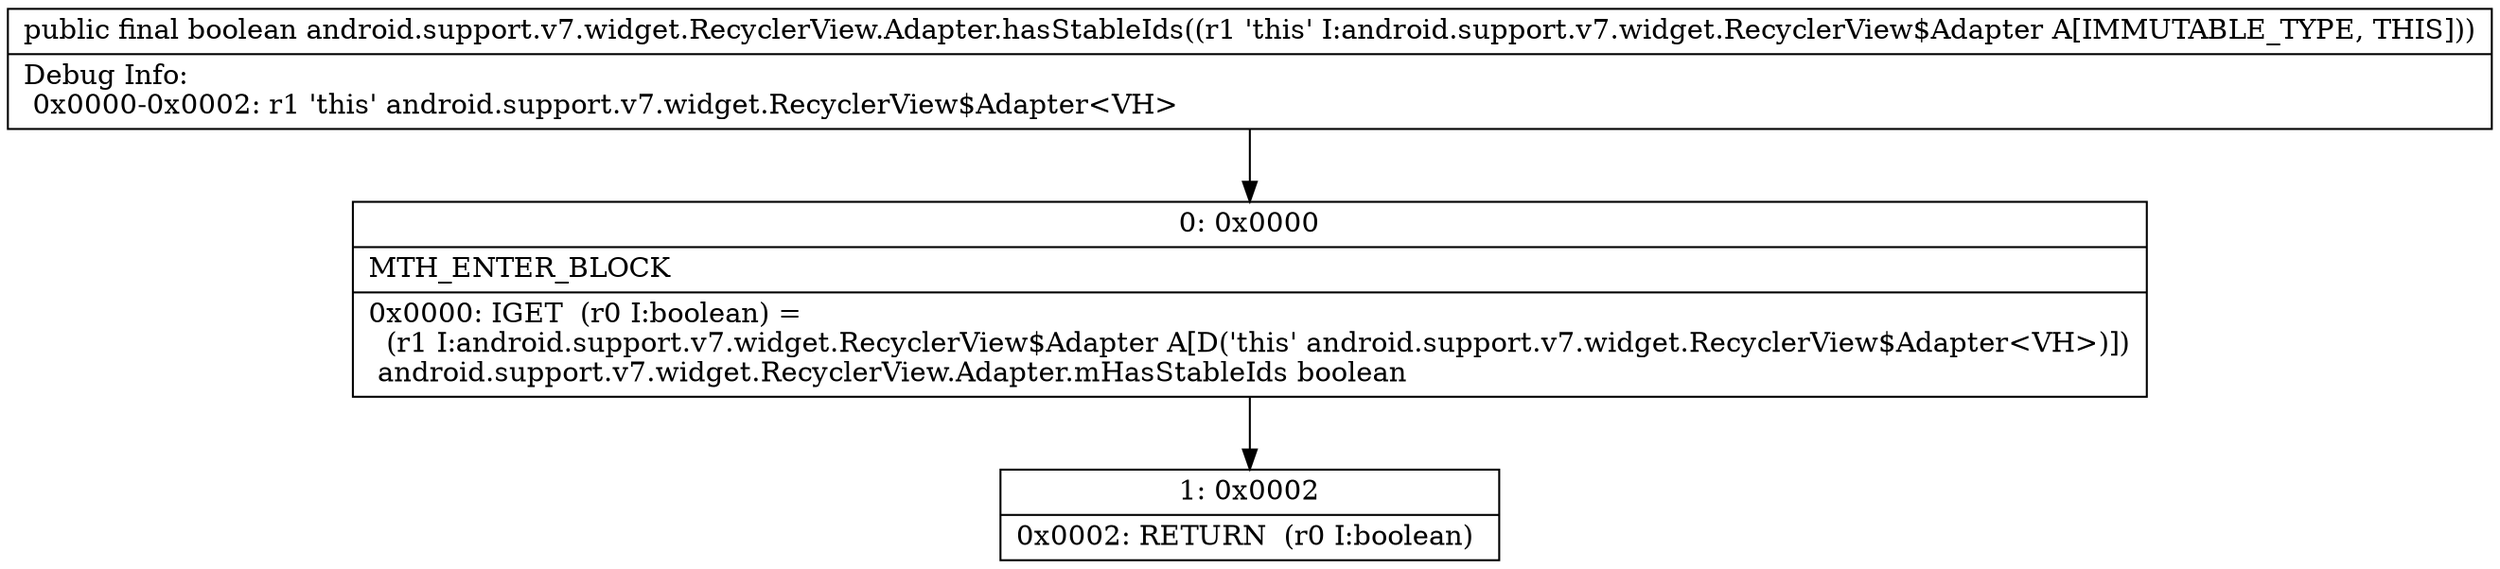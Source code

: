 digraph "CFG forandroid.support.v7.widget.RecyclerView.Adapter.hasStableIds()Z" {
Node_0 [shape=record,label="{0\:\ 0x0000|MTH_ENTER_BLOCK\l|0x0000: IGET  (r0 I:boolean) = \l  (r1 I:android.support.v7.widget.RecyclerView$Adapter A[D('this' android.support.v7.widget.RecyclerView$Adapter\<VH\>)])\l android.support.v7.widget.RecyclerView.Adapter.mHasStableIds boolean \l}"];
Node_1 [shape=record,label="{1\:\ 0x0002|0x0002: RETURN  (r0 I:boolean) \l}"];
MethodNode[shape=record,label="{public final boolean android.support.v7.widget.RecyclerView.Adapter.hasStableIds((r1 'this' I:android.support.v7.widget.RecyclerView$Adapter A[IMMUTABLE_TYPE, THIS]))  | Debug Info:\l  0x0000\-0x0002: r1 'this' android.support.v7.widget.RecyclerView$Adapter\<VH\>\l}"];
MethodNode -> Node_0;
Node_0 -> Node_1;
}

